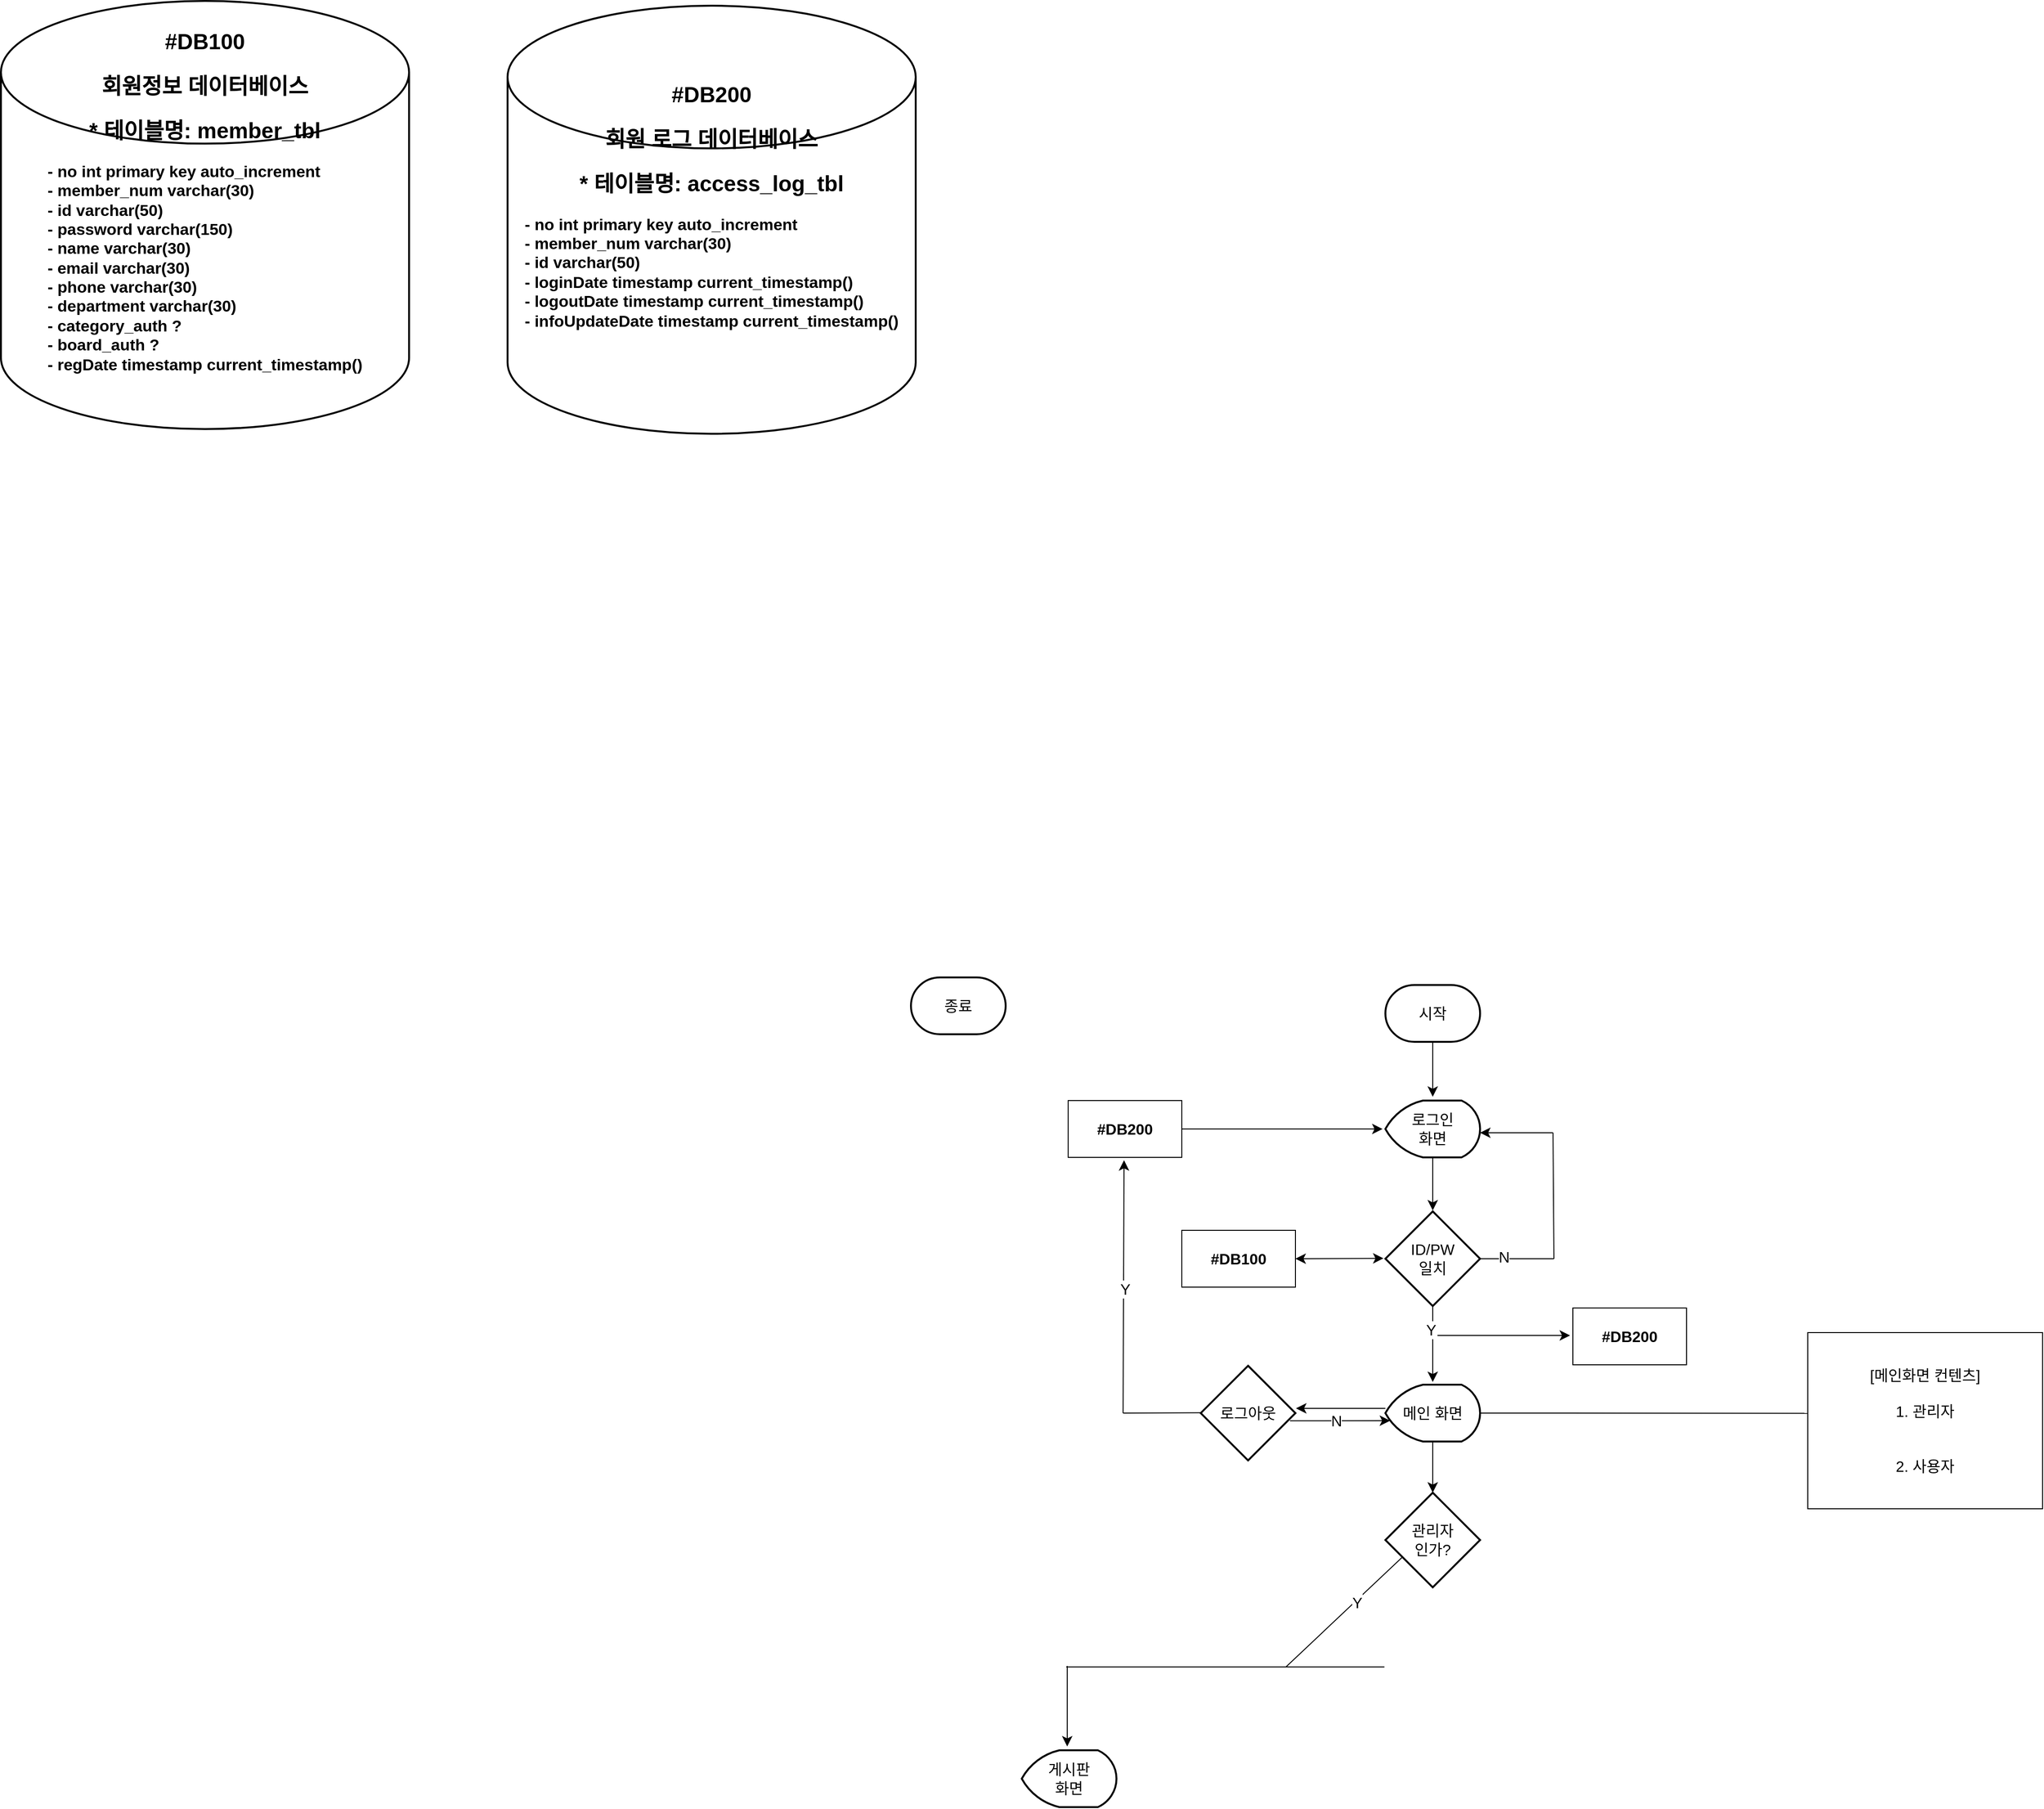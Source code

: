 <mxfile version="22.1.15" type="github">
  <diagram name="페이지-1" id="CfTsEdYrUQADP-SYxcvu">
    <mxGraphModel dx="3032" dy="2381" grid="0" gridSize="10" guides="1" tooltips="1" connect="1" arrows="1" fold="1" page="0" pageScale="1" pageWidth="827" pageHeight="1169" math="0" shadow="0">
      <root>
        <mxCell id="0" />
        <mxCell id="1" parent="0" />
        <mxCell id="3xwDAUw6dFbpl16PfHFc-6" style="edgeStyle=none;curved=1;rounded=0;orthogonalLoop=1;jettySize=auto;html=1;fontSize=12;startSize=8;endSize=8;" edge="1" parent="1">
          <mxGeometry relative="1" as="geometry">
            <mxPoint x="4" y="-309.996" as="targetPoint" />
            <mxPoint x="4" y="-367" as="sourcePoint" />
          </mxGeometry>
        </mxCell>
        <mxCell id="3xwDAUw6dFbpl16PfHFc-10" style="edgeStyle=none;curved=1;rounded=0;orthogonalLoop=1;jettySize=auto;html=1;fontSize=12;startSize=8;endSize=8;" edge="1" parent="1" source="3xwDAUw6dFbpl16PfHFc-9">
          <mxGeometry relative="1" as="geometry">
            <mxPoint x="4" y="-189.996" as="targetPoint" />
          </mxGeometry>
        </mxCell>
        <mxCell id="3xwDAUw6dFbpl16PfHFc-9" value="로그인&lt;br&gt;화면" style="strokeWidth=2;html=1;shape=mxgraph.flowchart.display;whiteSpace=wrap;fontSize=16;" vertex="1" parent="1">
          <mxGeometry x="-46" y="-306" width="100" height="60" as="geometry" />
        </mxCell>
        <mxCell id="3xwDAUw6dFbpl16PfHFc-12" value="시작" style="strokeWidth=2;html=1;shape=mxgraph.flowchart.terminator;whiteSpace=wrap;fontSize=16;" vertex="1" parent="1">
          <mxGeometry x="-46" y="-428" width="100" height="60" as="geometry" />
        </mxCell>
        <mxCell id="3xwDAUw6dFbpl16PfHFc-13" value="종료" style="strokeWidth=2;html=1;shape=mxgraph.flowchart.terminator;whiteSpace=wrap;fontSize=16;" vertex="1" parent="1">
          <mxGeometry x="-547" y="-436" width="100" height="60" as="geometry" />
        </mxCell>
        <mxCell id="3xwDAUw6dFbpl16PfHFc-21" style="edgeStyle=none;curved=1;rounded=0;orthogonalLoop=1;jettySize=auto;html=1;fontSize=12;startSize=8;endSize=8;" edge="1" parent="1" source="3xwDAUw6dFbpl16PfHFc-14">
          <mxGeometry relative="1" as="geometry">
            <mxPoint x="4.0" y="-8.823" as="targetPoint" />
          </mxGeometry>
        </mxCell>
        <mxCell id="3xwDAUw6dFbpl16PfHFc-22" value="Y" style="edgeLabel;html=1;align=center;verticalAlign=middle;resizable=0;points=[];fontSize=16;" vertex="1" connectable="0" parent="3xwDAUw6dFbpl16PfHFc-21">
          <mxGeometry x="-0.376" y="-2" relative="1" as="geometry">
            <mxPoint as="offset" />
          </mxGeometry>
        </mxCell>
        <mxCell id="3xwDAUw6dFbpl16PfHFc-14" value="ID/PW&lt;br&gt;일치" style="strokeWidth=2;html=1;shape=mxgraph.flowchart.decision;whiteSpace=wrap;fontSize=16;" vertex="1" parent="1">
          <mxGeometry x="-46" y="-189" width="100" height="100" as="geometry" />
        </mxCell>
        <mxCell id="3xwDAUw6dFbpl16PfHFc-16" value="" style="endArrow=none;html=1;rounded=0;fontSize=12;startSize=8;endSize=8;curved=1;" edge="1" parent="1">
          <mxGeometry width="50" height="50" relative="1" as="geometry">
            <mxPoint x="54" y="-139" as="sourcePoint" />
            <mxPoint x="132" y="-139" as="targetPoint" />
          </mxGeometry>
        </mxCell>
        <mxCell id="3xwDAUw6dFbpl16PfHFc-20" value="N" style="edgeLabel;html=1;align=center;verticalAlign=middle;resizable=0;points=[];fontSize=16;" vertex="1" connectable="0" parent="3xwDAUw6dFbpl16PfHFc-16">
          <mxGeometry x="-0.354" y="2" relative="1" as="geometry">
            <mxPoint as="offset" />
          </mxGeometry>
        </mxCell>
        <mxCell id="3xwDAUw6dFbpl16PfHFc-17" value="" style="endArrow=none;html=1;rounded=0;fontSize=12;startSize=8;endSize=8;curved=1;" edge="1" parent="1">
          <mxGeometry width="50" height="50" relative="1" as="geometry">
            <mxPoint x="131" y="-272" as="sourcePoint" />
            <mxPoint x="132" y="-139" as="targetPoint" />
          </mxGeometry>
        </mxCell>
        <mxCell id="3xwDAUw6dFbpl16PfHFc-19" value="" style="endArrow=classic;html=1;rounded=0;fontSize=12;startSize=8;endSize=8;curved=1;" edge="1" parent="1">
          <mxGeometry width="50" height="50" relative="1" as="geometry">
            <mxPoint x="131" y="-272" as="sourcePoint" />
            <mxPoint x="54" y="-272" as="targetPoint" />
          </mxGeometry>
        </mxCell>
        <mxCell id="3xwDAUw6dFbpl16PfHFc-35" style="edgeStyle=none;curved=1;rounded=0;orthogonalLoop=1;jettySize=auto;html=1;exitX=0.5;exitY=1;exitDx=0;exitDy=0;exitPerimeter=0;fontSize=12;startSize=8;endSize=8;" edge="1" parent="1" source="3xwDAUw6dFbpl16PfHFc-25" target="3xwDAUw6dFbpl16PfHFc-27">
          <mxGeometry relative="1" as="geometry" />
        </mxCell>
        <mxCell id="3xwDAUw6dFbpl16PfHFc-27" value="관리자&lt;br&gt;인가?" style="strokeWidth=2;html=1;shape=mxgraph.flowchart.decision;whiteSpace=wrap;fontSize=16;" vertex="1" parent="1">
          <mxGeometry x="-46" y="108" width="100" height="100" as="geometry" />
        </mxCell>
        <mxCell id="3xwDAUw6dFbpl16PfHFc-29" value="&lt;b style=&quot;font-size: 23px;&quot;&gt;#DB100 &lt;/b&gt;&lt;br&gt;&lt;br&gt;&lt;b style=&quot;font-size: 23px;&quot;&gt;회원정보 데이터베이스&lt;/b&gt;&lt;br&gt;&lt;br&gt;&lt;b style=&quot;font-size: 23px;&quot;&gt;* 테이블명: member_tbl&lt;/b&gt;&lt;br&gt;&lt;br&gt;&lt;div style=&quot;text-align: left; font-size: 17px;&quot;&gt;&lt;b style=&quot;&quot;&gt;&lt;font style=&quot;font-size: 17px;&quot;&gt;- no int primary key auto_increment&lt;/font&gt;&lt;/b&gt;&lt;/div&gt;&lt;div style=&quot;text-align: left;&quot;&gt;&lt;b style=&quot;border-color: var(--border-color); background-color: initial;&quot;&gt;&lt;font style=&quot;font-size: 17px;&quot;&gt;- member_num varchar(30)&lt;/font&gt;&lt;/b&gt;&lt;b style=&quot;font-size: 17px;&quot;&gt;&lt;font style=&quot;font-size: 17px;&quot;&gt;&lt;br&gt;&lt;/font&gt;&lt;/b&gt;&lt;/div&gt;&lt;div style=&quot;text-align: left; font-size: 17px;&quot;&gt;&lt;b&gt;&lt;font style=&quot;font-size: 17px;&quot;&gt;- id varchar(50)&lt;/font&gt;&lt;/b&gt;&lt;/div&gt;&lt;div style=&quot;text-align: left; font-size: 17px;&quot;&gt;&lt;b&gt;&lt;font style=&quot;font-size: 17px;&quot;&gt;- password varchar(150)&lt;/font&gt;&lt;/b&gt;&lt;/div&gt;&lt;div style=&quot;text-align: left; font-size: 17px;&quot;&gt;&lt;b&gt;&lt;font style=&quot;font-size: 17px;&quot;&gt;- name varchar(30)&lt;/font&gt;&lt;/b&gt;&lt;/div&gt;&lt;div style=&quot;text-align: left; font-size: 17px;&quot;&gt;&lt;b&gt;&lt;font style=&quot;font-size: 17px;&quot;&gt;- email varchar(30)&lt;/font&gt;&lt;/b&gt;&lt;/div&gt;&lt;div style=&quot;text-align: left; font-size: 17px;&quot;&gt;&lt;b&gt;&lt;font style=&quot;font-size: 17px;&quot;&gt;- phone varchar(30)&lt;/font&gt;&lt;/b&gt;&lt;/div&gt;&lt;div style=&quot;text-align: left; font-size: 17px;&quot;&gt;&lt;b&gt;&lt;font style=&quot;font-size: 17px;&quot;&gt;- department varchar(30)&lt;/font&gt;&lt;/b&gt;&lt;/div&gt;&lt;div style=&quot;text-align: left; font-size: 17px;&quot;&gt;&lt;b&gt;&lt;font style=&quot;font-size: 17px;&quot;&gt;- category_auth ?&lt;/font&gt;&lt;/b&gt;&lt;/div&gt;&lt;div style=&quot;text-align: left; font-size: 17px;&quot;&gt;&lt;b&gt;&lt;font style=&quot;font-size: 17px;&quot;&gt;- board_auth ?&lt;/font&gt;&lt;/b&gt;&lt;/div&gt;&lt;div style=&quot;text-align: left; font-size: 17px;&quot;&gt;&lt;b style=&quot;&quot;&gt;&lt;font style=&quot;font-size: 17px;&quot;&gt;- regDate timestamp&amp;nbsp;&lt;font style=&quot;font-size: 17px;&quot;&gt;current_timestamp()&lt;/font&gt;&lt;/font&gt;&lt;/b&gt;&lt;/div&gt;&lt;div style=&quot;text-align: left;&quot;&gt;&lt;span style=&quot;font-size: 23px;&quot;&gt;&lt;b&gt;&lt;br&gt;&lt;/b&gt;&lt;/span&gt;&lt;/div&gt;" style="strokeWidth=2;html=1;shape=mxgraph.flowchart.database;whiteSpace=wrap;fontSize=16;" vertex="1" parent="1">
          <mxGeometry x="-1508" y="-1467" width="431" height="452" as="geometry" />
        </mxCell>
        <mxCell id="3xwDAUw6dFbpl16PfHFc-33" value="&lt;b&gt;#DB100&lt;/b&gt;" style="rounded=0;whiteSpace=wrap;html=1;fontSize=16;" vertex="1" parent="1">
          <mxGeometry x="-261" y="-169" width="120" height="60" as="geometry" />
        </mxCell>
        <mxCell id="3xwDAUw6dFbpl16PfHFc-34" value="" style="endArrow=classic;startArrow=classic;html=1;rounded=0;fontSize=12;startSize=8;endSize=8;curved=1;exitX=1;exitY=0.5;exitDx=0;exitDy=0;" edge="1" parent="1" source="3xwDAUw6dFbpl16PfHFc-33">
          <mxGeometry width="50" height="50" relative="1" as="geometry">
            <mxPoint x="-130" y="-139.42" as="sourcePoint" />
            <mxPoint x="-48" y="-139.42" as="targetPoint" />
          </mxGeometry>
        </mxCell>
        <mxCell id="3xwDAUw6dFbpl16PfHFc-43" value="&lt;b style=&quot;font-size: 23px;&quot;&gt;#DB200&lt;/b&gt;&lt;br&gt;&lt;br&gt;&lt;b style=&quot;font-size: 23px;&quot;&gt;회원 로그 데이터베이스&lt;/b&gt;&lt;br&gt;&lt;br&gt;&lt;b style=&quot;font-size: 23px;&quot;&gt;* 테이블명: access_log_tbl&lt;br&gt;&lt;/b&gt;&lt;br&gt;&lt;div style=&quot;text-align: left; font-weight: bold; font-size: 17px;&quot;&gt;&lt;font style=&quot;font-size: 17px;&quot;&gt;&lt;b style=&quot;background-color: initial;&quot;&gt;&lt;font style=&quot;font-size: 17px;&quot;&gt;- no int primary key&amp;nbsp;&lt;/font&gt;&lt;/b&gt;&lt;b style=&quot;background-color: initial;&quot;&gt;auto_increment&lt;/b&gt;&lt;/font&gt;&lt;/div&gt;&lt;div style=&quot;text-align: left; font-weight: bold; font-size: 17px;&quot;&gt;&lt;b style=&quot;background-color: initial;&quot;&gt;&lt;font style=&quot;font-size: 17px;&quot;&gt;- member_num varchar(30)&lt;/font&gt;&lt;/b&gt;&lt;/div&gt;&lt;div style=&quot;text-align: left; font-weight: bold; font-size: 17px;&quot;&gt;&lt;b style=&quot;background-color: initial;&quot;&gt;&lt;font style=&quot;font-size: 17px;&quot;&gt;- id varchar(50)&lt;/font&gt;&lt;/b&gt;&lt;/div&gt;&lt;div style=&quot;text-align: left; font-weight: bold; font-size: 17px;&quot;&gt;&lt;b style=&quot;background-color: initial;&quot;&gt;&lt;font style=&quot;font-size: 17px;&quot;&gt;- loginDate timestamp&amp;nbsp;&lt;/font&gt;&lt;/b&gt;&lt;b style=&quot;background-color: initial;&quot;&gt;current_timestamp()&lt;/b&gt;&lt;/div&gt;&lt;div style=&quot;text-align: left; font-weight: bold; font-size: 17px;&quot;&gt;&lt;b style=&quot;background-color: initial;&quot;&gt;&lt;font style=&quot;font-size: 17px;&quot;&gt;- logoutDate timestamp&amp;nbsp;&lt;/font&gt;&lt;/b&gt;&lt;b style=&quot;background-color: initial;&quot;&gt;current_timestamp()&lt;/b&gt;&lt;/div&gt;&lt;div style=&quot;text-align: left; font-weight: bold; font-size: 17px;&quot;&gt;&lt;b style=&quot;background-color: initial;&quot;&gt;- infoUpdateDate timestamp current_timestamp()&lt;/b&gt;&lt;/div&gt;&lt;div style=&quot;text-align: left;&quot;&gt;&lt;span style=&quot;font-size: 23px;&quot;&gt;&lt;b&gt;&lt;br&gt;&lt;/b&gt;&lt;/span&gt;&lt;/div&gt;" style="strokeWidth=2;html=1;shape=mxgraph.flowchart.database;whiteSpace=wrap;fontSize=16;" vertex="1" parent="1">
          <mxGeometry x="-973" y="-1462" width="431" height="452" as="geometry" />
        </mxCell>
        <mxCell id="3xwDAUw6dFbpl16PfHFc-46" style="edgeStyle=none;curved=1;rounded=0;orthogonalLoop=1;jettySize=auto;html=1;fontSize=12;startSize=8;endSize=8;" edge="1" parent="1">
          <mxGeometry relative="1" as="geometry">
            <mxPoint x="-140.404" y="19" as="targetPoint" />
            <mxPoint x="-46" y="19.0" as="sourcePoint" />
          </mxGeometry>
        </mxCell>
        <mxCell id="3xwDAUw6dFbpl16PfHFc-25" value="메인 화면" style="strokeWidth=2;html=1;shape=mxgraph.flowchart.display;whiteSpace=wrap;fontSize=16;" vertex="1" parent="1">
          <mxGeometry x="-46" y="-6" width="100" height="60" as="geometry" />
        </mxCell>
        <mxCell id="3xwDAUw6dFbpl16PfHFc-26" value="" style="endArrow=none;html=1;rounded=0;fontSize=12;startSize=8;endSize=8;curved=1;entryX=0.999;entryY=0.459;entryDx=0;entryDy=0;entryPerimeter=0;" edge="1" parent="1" target="3xwDAUw6dFbpl16PfHFc-40">
          <mxGeometry width="50" height="50" relative="1" as="geometry">
            <mxPoint x="54" y="24" as="sourcePoint" />
            <mxPoint x="-128" y="25" as="targetPoint" />
          </mxGeometry>
        </mxCell>
        <mxCell id="3xwDAUw6dFbpl16PfHFc-40" value="[메인화면 컨텐츠]&lt;br&gt;&lt;br&gt;1. 관리자&lt;br&gt;&lt;br&gt;&lt;br&gt;2. 사용자" style="rounded=0;whiteSpace=wrap;html=1;fontSize=16;" vertex="1" parent="1">
          <mxGeometry x="400" y="-61" width="248" height="186" as="geometry" />
        </mxCell>
        <mxCell id="3xwDAUw6dFbpl16PfHFc-51" style="edgeStyle=none;curved=1;rounded=0;orthogonalLoop=1;jettySize=auto;html=1;fontSize=12;startSize=8;endSize=8;exitX=0.942;exitY=0.581;exitDx=0;exitDy=0;exitPerimeter=0;" edge="1" parent="1" source="3xwDAUw6dFbpl16PfHFc-50">
          <mxGeometry relative="1" as="geometry">
            <mxPoint x="-136" y="32" as="sourcePoint" />
            <mxPoint x="-41" y="32" as="targetPoint" />
          </mxGeometry>
        </mxCell>
        <mxCell id="3xwDAUw6dFbpl16PfHFc-53" value="N" style="edgeLabel;html=1;align=center;verticalAlign=middle;resizable=0;points=[];fontSize=16;" vertex="1" connectable="0" parent="3xwDAUw6dFbpl16PfHFc-51">
          <mxGeometry x="-0.073" relative="1" as="geometry">
            <mxPoint as="offset" />
          </mxGeometry>
        </mxCell>
        <mxCell id="3xwDAUw6dFbpl16PfHFc-50" value="로그아웃" style="strokeWidth=2;html=1;shape=mxgraph.flowchart.decision;whiteSpace=wrap;fontSize=16;" vertex="1" parent="1">
          <mxGeometry x="-241" y="-26" width="100" height="100" as="geometry" />
        </mxCell>
        <mxCell id="3xwDAUw6dFbpl16PfHFc-54" value="" style="endArrow=none;html=1;rounded=0;fontSize=12;startSize=8;endSize=8;curved=1;" edge="1" parent="1">
          <mxGeometry width="50" height="50" relative="1" as="geometry">
            <mxPoint x="-323" y="24" as="sourcePoint" />
            <mxPoint x="-241" y="23.58" as="targetPoint" />
          </mxGeometry>
        </mxCell>
        <mxCell id="3xwDAUw6dFbpl16PfHFc-57" value="" style="endArrow=classic;html=1;rounded=0;fontSize=12;startSize=8;endSize=8;curved=1;" edge="1" parent="1" source="3xwDAUw6dFbpl16PfHFc-63">
          <mxGeometry width="50" height="50" relative="1" as="geometry">
            <mxPoint x="-327" y="-276" as="sourcePoint" />
            <mxPoint x="-49" y="-276" as="targetPoint" />
          </mxGeometry>
        </mxCell>
        <mxCell id="3xwDAUw6dFbpl16PfHFc-60" value="게시판&lt;br&gt;화면" style="strokeWidth=2;html=1;shape=mxgraph.flowchart.display;whiteSpace=wrap;fontSize=16;" vertex="1" parent="1">
          <mxGeometry x="-430" y="380" width="100" height="60" as="geometry" />
        </mxCell>
        <mxCell id="3xwDAUw6dFbpl16PfHFc-61" value="" style="group" vertex="1" connectable="0" parent="1">
          <mxGeometry x="9" y="-87" width="263" height="60" as="geometry" />
        </mxCell>
        <mxCell id="3xwDAUw6dFbpl16PfHFc-45" style="edgeStyle=none;curved=1;rounded=0;orthogonalLoop=1;jettySize=auto;html=1;fontSize=12;startSize=8;endSize=8;" edge="1" parent="3xwDAUw6dFbpl16PfHFc-61">
          <mxGeometry relative="1" as="geometry">
            <mxPoint x="140" y="29" as="targetPoint" />
            <mxPoint y="29" as="sourcePoint" />
          </mxGeometry>
        </mxCell>
        <mxCell id="3xwDAUw6dFbpl16PfHFc-44" value="&lt;b&gt;#DB200&lt;/b&gt;" style="rounded=0;whiteSpace=wrap;html=1;fontSize=16;" vertex="1" parent="3xwDAUw6dFbpl16PfHFc-61">
          <mxGeometry x="143" width="120" height="60" as="geometry" />
        </mxCell>
        <mxCell id="3xwDAUw6dFbpl16PfHFc-64" value="" style="endArrow=classic;html=1;rounded=0;fontSize=12;startSize=8;endSize=8;curved=1;" edge="1" parent="1" target="3xwDAUw6dFbpl16PfHFc-63">
          <mxGeometry width="50" height="50" relative="1" as="geometry">
            <mxPoint x="-327" y="-276" as="sourcePoint" />
            <mxPoint x="-49" y="-276" as="targetPoint" />
          </mxGeometry>
        </mxCell>
        <mxCell id="3xwDAUw6dFbpl16PfHFc-63" value="&lt;b&gt;#DB200&lt;/b&gt;" style="rounded=0;whiteSpace=wrap;html=1;fontSize=16;" vertex="1" parent="1">
          <mxGeometry x="-381" y="-306" width="120" height="60" as="geometry" />
        </mxCell>
        <mxCell id="3xwDAUw6dFbpl16PfHFc-65" value="" style="endArrow=classic;html=1;rounded=0;fontSize=12;startSize=8;endSize=8;curved=1;" edge="1" parent="1">
          <mxGeometry width="50" height="50" relative="1" as="geometry">
            <mxPoint x="-323" y="24" as="sourcePoint" />
            <mxPoint x="-322" y="-243" as="targetPoint" />
          </mxGeometry>
        </mxCell>
        <mxCell id="3xwDAUw6dFbpl16PfHFc-66" value="Y" style="edgeLabel;html=1;align=center;verticalAlign=middle;resizable=0;points=[];fontSize=16;" vertex="1" connectable="0" parent="3xwDAUw6dFbpl16PfHFc-65">
          <mxGeometry x="-0.019" y="-1" relative="1" as="geometry">
            <mxPoint as="offset" />
          </mxGeometry>
        </mxCell>
        <mxCell id="3xwDAUw6dFbpl16PfHFc-67" value="" style="endArrow=none;html=1;rounded=0;fontSize=12;startSize=8;endSize=8;curved=1;" edge="1" parent="1">
          <mxGeometry width="50" height="50" relative="1" as="geometry">
            <mxPoint x="-151" y="292" as="sourcePoint" />
            <mxPoint x="-28" y="176" as="targetPoint" />
          </mxGeometry>
        </mxCell>
        <mxCell id="3xwDAUw6dFbpl16PfHFc-70" value="Y" style="edgeLabel;html=1;align=center;verticalAlign=middle;resizable=0;points=[];fontSize=16;" vertex="1" connectable="0" parent="3xwDAUw6dFbpl16PfHFc-67">
          <mxGeometry x="0.194" y="-2" relative="1" as="geometry">
            <mxPoint as="offset" />
          </mxGeometry>
        </mxCell>
        <mxCell id="3xwDAUw6dFbpl16PfHFc-68" value="" style="endArrow=none;html=1;rounded=0;fontSize=12;startSize=8;endSize=8;curved=1;" edge="1" parent="1">
          <mxGeometry width="50" height="50" relative="1" as="geometry">
            <mxPoint x="-383" y="292" as="sourcePoint" />
            <mxPoint x="-47" y="292" as="targetPoint" />
          </mxGeometry>
        </mxCell>
        <mxCell id="3xwDAUw6dFbpl16PfHFc-69" value="" style="endArrow=classic;html=1;rounded=0;fontSize=12;startSize=8;endSize=8;curved=1;" edge="1" parent="1">
          <mxGeometry width="50" height="50" relative="1" as="geometry">
            <mxPoint x="-382" y="291" as="sourcePoint" />
            <mxPoint x="-382" y="376" as="targetPoint" />
          </mxGeometry>
        </mxCell>
      </root>
    </mxGraphModel>
  </diagram>
</mxfile>
